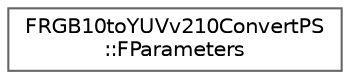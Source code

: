 digraph "Graphical Class Hierarchy"
{
 // INTERACTIVE_SVG=YES
 // LATEX_PDF_SIZE
  bgcolor="transparent";
  edge [fontname=Helvetica,fontsize=10,labelfontname=Helvetica,labelfontsize=10];
  node [fontname=Helvetica,fontsize=10,shape=box,height=0.2,width=0.4];
  rankdir="LR";
  Node0 [id="Node000000",label="FRGB10toYUVv210ConvertPS\l::FParameters",height=0.2,width=0.4,color="grey40", fillcolor="white", style="filled",URL="$dc/ddb/classFRGB10toYUVv210ConvertPS_1_1FParameters.html",tooltip=" "];
}
